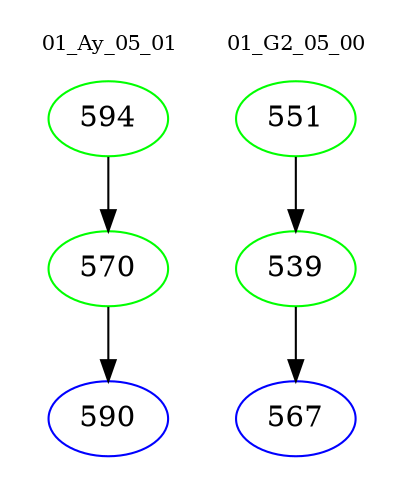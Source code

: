 digraph{
subgraph cluster_0 {
color = white
label = "01_Ay_05_01";
fontsize=10;
T0_594 [label="594", color="green"]
T0_594 -> T0_570 [color="black"]
T0_570 [label="570", color="green"]
T0_570 -> T0_590 [color="black"]
T0_590 [label="590", color="blue"]
}
subgraph cluster_1 {
color = white
label = "01_G2_05_00";
fontsize=10;
T1_551 [label="551", color="green"]
T1_551 -> T1_539 [color="black"]
T1_539 [label="539", color="green"]
T1_539 -> T1_567 [color="black"]
T1_567 [label="567", color="blue"]
}
}
